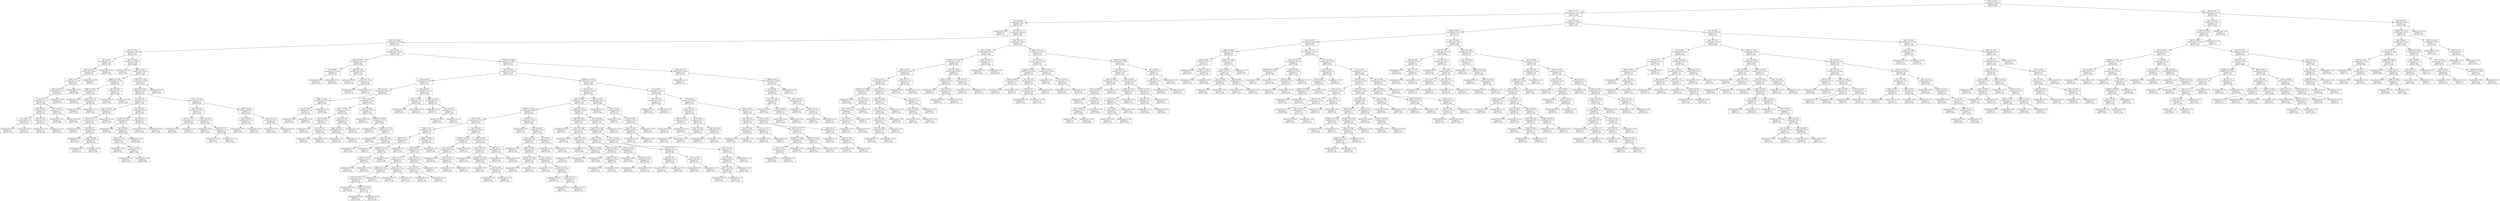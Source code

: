 digraph Tree {
node [shape=box, fontname="helvetica"] ;
edge [fontname="helvetica"] ;
0 [label="RM <= 0.653\nsquared_error = 0.042\nsamples = 404\nvalue = 0.392"] ;
1 [label="LSTAT <= 0.35\nsquared_error = 0.022\nsamples = 348\nvalue = 0.337"] ;
0 -> 1 [labeldistance=2.5, labelangle=45, headlabel="True"] ;
2 [label="DIS <= 0.028\nsquared_error = 0.015\nsamples = 209\nvalue = 0.415"] ;
1 -> 2 ;
3 [label="squared_error = 0.0\nsamples = 4\nvalue = 1.0"] ;
2 -> 3 ;
4 [label="RM <= 0.571\nsquared_error = 0.009\nsamples = 205\nvalue = 0.403"] ;
2 -> 4 ;
5 [label="LSTAT <= 0.168\nsquared_error = 0.004\nsamples = 157\nvalue = 0.371"] ;
4 -> 5 ;
6 [label="DIS <= 0.303\nsquared_error = 0.002\nsamples = 39\nvalue = 0.421"] ;
5 -> 6 ;
7 [label="ZN <= 0.34\nsquared_error = 0.001\nsamples = 10\nvalue = 0.456"] ;
6 -> 7 ;
8 [label="CRIM <= 0.051\nsquared_error = 0.001\nsamples = 9\nvalue = 0.447"] ;
7 -> 8 ;
9 [label="CHAS <= 0.5\nsquared_error = 0.001\nsamples = 8\nvalue = 0.44"] ;
8 -> 9 ;
10 [label="RM <= 0.554\nsquared_error = 0.0\nsamples = 7\nvalue = 0.433"] ;
9 -> 10 ;
11 [label="B <= 0.998\nsquared_error = 0.0\nsamples = 6\nvalue = 0.438"] ;
10 -> 11 ;
12 [label="RM <= 0.524\nsquared_error = 0.0\nsamples = 4\nvalue = 0.433"] ;
11 -> 12 ;
13 [label="B <= 0.943\nsquared_error = 0.0\nsamples = 2\nvalue = 0.427"] ;
12 -> 13 ;
14 [label="squared_error = 0.0\nsamples = 1\nvalue = 0.429"] ;
13 -> 14 ;
15 [label="squared_error = 0.0\nsamples = 1\nvalue = 0.424"] ;
13 -> 15 ;
16 [label="DIS <= 0.163\nsquared_error = 0.0\nsamples = 2\nvalue = 0.44"] ;
12 -> 16 ;
17 [label="squared_error = 0.0\nsamples = 1\nvalue = 0.444"] ;
16 -> 17 ;
18 [label="squared_error = 0.0\nsamples = 1\nvalue = 0.436"] ;
16 -> 18 ;
19 [label="AGE <= 0.203\nsquared_error = 0.0\nsamples = 2\nvalue = 0.447"] ;
11 -> 19 ;
20 [label="squared_error = 0.0\nsamples = 1\nvalue = 0.449"] ;
19 -> 20 ;
21 [label="squared_error = 0.0\nsamples = 1\nvalue = 0.444"] ;
19 -> 21 ;
22 [label="squared_error = 0.0\nsamples = 1\nvalue = 0.407"] ;
10 -> 22 ;
23 [label="squared_error = -0.0\nsamples = 1\nvalue = 0.489"] ;
9 -> 23 ;
24 [label="squared_error = 0.0\nsamples = 1\nvalue = 0.5"] ;
8 -> 24 ;
25 [label="squared_error = -0.0\nsamples = 1\nvalue = 0.536"] ;
7 -> 25 ;
26 [label="TAX <= 0.069\nsquared_error = 0.001\nsamples = 29\nvalue = 0.409"] ;
6 -> 26 ;
27 [label="squared_error = 0.0\nsamples = 1\nvalue = 0.527"] ;
26 -> 27 ;
28 [label="RM <= 0.492\nsquared_error = 0.001\nsamples = 28\nvalue = 0.405"] ;
26 -> 28 ;
29 [label="INDUS <= 0.268\nsquared_error = 0.001\nsamples = 5\nvalue = 0.372"] ;
28 -> 29 ;
30 [label="CRIM <= 0.001\nsquared_error = 0.0\nsamples = 3\nvalue = 0.355"] ;
29 -> 30 ;
31 [label="squared_error = 0.0\nsamples = 1\nvalue = 0.376"] ;
30 -> 31 ;
32 [label="LSTAT <= 0.135\nsquared_error = 0.0\nsamples = 2\nvalue = 0.344"] ;
30 -> 32 ;
33 [label="squared_error = 0.0\nsamples = 1\nvalue = 0.347"] ;
32 -> 33 ;
34 [label="squared_error = 0.0\nsamples = 1\nvalue = 0.342"] ;
32 -> 34 ;
35 [label="DIS <= 0.342\nsquared_error = 0.0\nsamples = 2\nvalue = 0.399"] ;
29 -> 35 ;
36 [label="squared_error = 0.0\nsamples = 1\nvalue = 0.402"] ;
35 -> 36 ;
37 [label="squared_error = 0.0\nsamples = 1\nvalue = 0.396"] ;
35 -> 37 ;
38 [label="PTRATIO <= 0.782\nsquared_error = 0.001\nsamples = 23\nvalue = 0.412"] ;
28 -> 38 ;
39 [label="INDUS <= 0.188\nsquared_error = 0.0\nsamples = 22\nvalue = 0.415"] ;
38 -> 39 ;
40 [label="DIS <= 0.546\nsquared_error = 0.0\nsamples = 13\nvalue = 0.405"] ;
39 -> 40 ;
41 [label="AGE <= 0.408\nsquared_error = 0.0\nsamples = 6\nvalue = 0.417"] ;
40 -> 41 ;
42 [label="ZN <= 0.275\nsquared_error = 0.0\nsamples = 5\nvalue = 0.421"] ;
41 -> 42 ;
43 [label="squared_error = 0.0\nsamples = 1\nvalue = 0.44"] ;
42 -> 43 ;
44 [label="RM <= 0.511\nsquared_error = 0.0\nsamples = 4\nvalue = 0.417"] ;
42 -> 44 ;
45 [label="squared_error = 0.0\nsamples = 1\nvalue = 0.424"] ;
44 -> 45 ;
46 [label="CRIM <= 0.001\nsquared_error = 0.0\nsamples = 3\nvalue = 0.414"] ;
44 -> 46 ;
47 [label="squared_error = 0.0\nsamples = 1\nvalue = 0.411"] ;
46 -> 47 ;
48 [label="squared_error = 0.0\nsamples = 2\nvalue = 0.416"] ;
46 -> 48 ;
49 [label="squared_error = -0.0\nsamples = 1\nvalue = 0.398"] ;
41 -> 49 ;
50 [label="AGE <= 0.434\nsquared_error = 0.0\nsamples = 7\nvalue = 0.395"] ;
40 -> 50 ;
51 [label="LSTAT <= 0.103\nsquared_error = 0.0\nsamples = 5\nvalue = 0.4"] ;
50 -> 51 ;
52 [label="squared_error = 0.0\nsamples = 1\nvalue = 0.389"] ;
51 -> 52 ;
53 [label="DIS <= 0.685\nsquared_error = 0.0\nsamples = 4\nvalue = 0.403"] ;
51 -> 53 ;
54 [label="AGE <= 0.263\nsquared_error = 0.0\nsamples = 3\nvalue = 0.404"] ;
53 -> 54 ;
55 [label="squared_error = 0.0\nsamples = 1\nvalue = 0.402"] ;
54 -> 55 ;
56 [label="LSTAT <= 0.145\nsquared_error = 0.0\nsamples = 2\nvalue = 0.406"] ;
54 -> 56 ;
57 [label="squared_error = 0.0\nsamples = 1\nvalue = 0.407"] ;
56 -> 57 ;
58 [label="squared_error = -0.0\nsamples = 1\nvalue = 0.404"] ;
56 -> 58 ;
59 [label="squared_error = -0.0\nsamples = 1\nvalue = 0.398"] ;
53 -> 59 ;
60 [label="ZN <= 0.387\nsquared_error = 0.0\nsamples = 2\nvalue = 0.383"] ;
50 -> 60 ;
61 [label="squared_error = 0.0\nsamples = 1\nvalue = 0.382"] ;
60 -> 61 ;
62 [label="squared_error = 0.0\nsamples = 1\nvalue = 0.384"] ;
60 -> 62 ;
63 [label="LSTAT <= 0.122\nsquared_error = 0.0\nsamples = 9\nvalue = 0.428"] ;
39 -> 63 ;
64 [label="RM <= 0.548\nsquared_error = 0.0\nsamples = 5\nvalue = 0.44"] ;
63 -> 64 ;
65 [label="DIS <= 0.372\nsquared_error = 0.0\nsamples = 2\nvalue = 0.448"] ;
64 -> 65 ;
66 [label="squared_error = 0.0\nsamples = 1\nvalue = 0.444"] ;
65 -> 66 ;
67 [label="squared_error = 0.0\nsamples = 1\nvalue = 0.451"] ;
65 -> 67 ;
68 [label="CRIM <= 0.002\nsquared_error = 0.0\nsamples = 3\nvalue = 0.436"] ;
64 -> 68 ;
69 [label="squared_error = 0.0\nsamples = 1\nvalue = 0.431"] ;
68 -> 69 ;
70 [label="NOX <= 0.158\nsquared_error = 0.0\nsamples = 2\nvalue = 0.438"] ;
68 -> 70 ;
71 [label="squared_error = 0.0\nsamples = 1\nvalue = 0.44"] ;
70 -> 71 ;
72 [label="squared_error = -0.0\nsamples = 1\nvalue = 0.436"] ;
70 -> 72 ;
73 [label="CRIM <= 0.002\nsquared_error = 0.0\nsamples = 4\nvalue = 0.413"] ;
63 -> 73 ;
74 [label="DIS <= 0.344\nsquared_error = 0.0\nsamples = 2\nvalue = 0.422"] ;
73 -> 74 ;
75 [label="squared_error = 0.0\nsamples = 1\nvalue = 0.418"] ;
74 -> 75 ;
76 [label="squared_error = 0.0\nsamples = 1\nvalue = 0.427"] ;
74 -> 76 ;
77 [label="RAD <= 0.152\nsquared_error = 0.0\nsamples = 2\nvalue = 0.404"] ;
73 -> 77 ;
78 [label="squared_error = 0.0\nsamples = 1\nvalue = 0.409"] ;
77 -> 78 ;
79 [label="squared_error = 0.0\nsamples = 1\nvalue = 0.4"] ;
77 -> 79 ;
80 [label="squared_error = 0.0\nsamples = 1\nvalue = 0.349"] ;
38 -> 80 ;
81 [label="TAX <= 0.04\nsquared_error = 0.004\nsamples = 118\nvalue = 0.354"] ;
5 -> 81 ;
82 [label="CRIM <= 0.001\nsquared_error = 0.016\nsamples = 5\nvalue = 0.487"] ;
81 -> 82 ;
83 [label="B <= 0.988\nsquared_error = 0.005\nsamples = 2\nvalue = 0.62"] ;
82 -> 83 ;
84 [label="squared_error = 0.0\nsamples = 1\nvalue = 0.547"] ;
83 -> 84 ;
85 [label="squared_error = 0.0\nsamples = 1\nvalue = 0.693"] ;
83 -> 85 ;
86 [label="NOX <= 0.308\nsquared_error = 0.003\nsamples = 3\nvalue = 0.398"] ;
82 -> 86 ;
87 [label="squared_error = 0.0\nsamples = 1\nvalue = 0.476"] ;
86 -> 87 ;
88 [label="AGE <= 0.762\nsquared_error = 0.0\nsamples = 2\nvalue = 0.359"] ;
86 -> 88 ;
89 [label="squared_error = 0.0\nsamples = 1\nvalue = 0.378"] ;
88 -> 89 ;
90 [label="squared_error = 0.0\nsamples = 1\nvalue = 0.34"] ;
88 -> 90 ;
91 [label="PTRATIO <= 0.888\nsquared_error = 0.003\nsamples = 113\nvalue = 0.348"] ;
81 -> 91 ;
92 [label="RM <= 0.438\nsquared_error = 0.002\nsamples = 103\nvalue = 0.354"] ;
91 -> 92 ;
93 [label="TAX <= 0.691\nsquared_error = 0.002\nsamples = 21\nvalue = 0.319"] ;
92 -> 93 ;
94 [label="TAX <= 0.18\nsquared_error = 0.002\nsamples = 15\nvalue = 0.301"] ;
93 -> 94 ;
95 [label="CRIM <= 0.005\nsquared_error = 0.001\nsamples = 4\nvalue = 0.345"] ;
94 -> 95 ;
96 [label="RM <= 0.416\nsquared_error = 0.0\nsamples = 3\nvalue = 0.328"] ;
95 -> 96 ;
97 [label="squared_error = 0.0\nsamples = 1\nvalue = 0.318"] ;
96 -> 97 ;
98 [label="squared_error = 0.0\nsamples = 2\nvalue = 0.333"] ;
96 -> 98 ;
99 [label="squared_error = 0.0\nsamples = 1\nvalue = 0.396"] ;
95 -> 99 ;
100 [label="RM <= 0.411\nsquared_error = 0.001\nsamples = 11\nvalue = 0.285"] ;
94 -> 100 ;
101 [label="NOX <= 0.218\nsquared_error = 0.0\nsamples = 6\nvalue = 0.258"] ;
100 -> 101 ;
102 [label="TAX <= 0.248\nsquared_error = 0.0\nsamples = 3\nvalue = 0.275"] ;
101 -> 102 ;
103 [label="squared_error = 0.0\nsamples = 1\nvalue = 0.269"] ;
102 -> 103 ;
104 [label="TAX <= 0.287\nsquared_error = 0.0\nsamples = 2\nvalue = 0.278"] ;
102 -> 104 ;
105 [label="squared_error = 0.0\nsamples = 1\nvalue = 0.28"] ;
104 -> 105 ;
106 [label="squared_error = 0.0\nsamples = 1\nvalue = 0.276"] ;
104 -> 106 ;
107 [label="RAD <= 0.152\nsquared_error = 0.0\nsamples = 3\nvalue = 0.241"] ;
101 -> 107 ;
108 [label="CRIM <= 0.016\nsquared_error = 0.0\nsamples = 2\nvalue = 0.248"] ;
107 -> 108 ;
109 [label="squared_error = 0.0\nsamples = 1\nvalue = 0.249"] ;
108 -> 109 ;
110 [label="squared_error = 0.0\nsamples = 1\nvalue = 0.247"] ;
108 -> 110 ;
111 [label="squared_error = 0.0\nsamples = 1\nvalue = 0.229"] ;
107 -> 111 ;
112 [label="AGE <= 0.584\nsquared_error = 0.001\nsamples = 5\nvalue = 0.318"] ;
100 -> 112 ;
113 [label="squared_error = 0.0\nsamples = 1\nvalue = 0.373"] ;
112 -> 113 ;
114 [label="PTRATIO <= 0.628\nsquared_error = 0.0\nsamples = 4\nvalue = 0.304"] ;
112 -> 114 ;
115 [label="squared_error = 0.0\nsamples = 1\nvalue = 0.318"] ;
114 -> 115 ;
116 [label="PTRATIO <= 0.723\nsquared_error = 0.0\nsamples = 3\nvalue = 0.3"] ;
114 -> 116 ;
117 [label="squared_error = 0.0\nsamples = 1\nvalue = 0.296"] ;
116 -> 117 ;
118 [label="NOX <= 0.181\nsquared_error = 0.0\nsamples = 2\nvalue = 0.302"] ;
116 -> 118 ;
119 [label="squared_error = 0.0\nsamples = 1\nvalue = 0.304"] ;
118 -> 119 ;
120 [label="squared_error = -0.0\nsamples = 1\nvalue = 0.3"] ;
118 -> 120 ;
121 [label="RM <= 0.307\nsquared_error = 0.001\nsamples = 6\nvalue = 0.364"] ;
93 -> 121 ;
122 [label="NOX <= 0.596\nsquared_error = 0.0\nsamples = 2\nvalue = 0.389"] ;
121 -> 122 ;
123 [label="squared_error = 0.0\nsamples = 1\nvalue = 0.402"] ;
122 -> 123 ;
124 [label="squared_error = -0.0\nsamples = 1\nvalue = 0.376"] ;
122 -> 124 ;
125 [label="CRIM <= 0.034\nsquared_error = 0.0\nsamples = 4\nvalue = 0.352"] ;
121 -> 125 ;
126 [label="squared_error = 0.0\nsamples = 1\nvalue = 0.373"] ;
125 -> 126 ;
127 [label="DIS <= 0.132\nsquared_error = 0.0\nsamples = 3\nvalue = 0.344"] ;
125 -> 127 ;
128 [label="squared_error = 0.0\nsamples = 2\nvalue = 0.351"] ;
127 -> 128 ;
129 [label="squared_error = -0.0\nsamples = 1\nvalue = 0.331"] ;
127 -> 129 ;
130 [label="PTRATIO <= 0.729\nsquared_error = 0.002\nsamples = 82\nvalue = 0.362"] ;
92 -> 130 ;
131 [label="TAX <= 0.43\nsquared_error = 0.002\nsamples = 61\nvalue = 0.372"] ;
130 -> 131 ;
132 [label="CRIM <= 0.001\nsquared_error = 0.002\nsamples = 56\nvalue = 0.378"] ;
131 -> 132 ;
133 [label="PTRATIO <= 0.633\nsquared_error = 0.001\nsamples = 35\nvalue = 0.365"] ;
132 -> 133 ;
134 [label="DIS <= 0.41\nsquared_error = 0.001\nsamples = 25\nvalue = 0.375"] ;
133 -> 134 ;
135 [label="CRIM <= 0.0\nsquared_error = 0.0\nsamples = 15\nvalue = 0.39"] ;
134 -> 135 ;
136 [label="CRIM <= 0.0\nsquared_error = 0.0\nsamples = 4\nvalue = 0.373"] ;
135 -> 136 ;
137 [label="PTRATIO <= 0.574\nsquared_error = 0.0\nsamples = 3\nvalue = 0.381"] ;
136 -> 137 ;
138 [label="NOX <= 0.193\nsquared_error = 0.0\nsamples = 2\nvalue = 0.373"] ;
137 -> 138 ;
139 [label="squared_error = 0.0\nsamples = 1\nvalue = 0.369"] ;
138 -> 139 ;
140 [label="squared_error = -0.0\nsamples = 1\nvalue = 0.378"] ;
138 -> 140 ;
141 [label="squared_error = -0.0\nsamples = 1\nvalue = 0.398"] ;
137 -> 141 ;
142 [label="squared_error = 0.0\nsamples = 1\nvalue = 0.347"] ;
136 -> 142 ;
143 [label="CRIM <= 0.001\nsquared_error = 0.0\nsamples = 11\nvalue = 0.396"] ;
135 -> 143 ;
144 [label="RM <= 0.491\nsquared_error = 0.0\nsamples = 10\nvalue = 0.399"] ;
143 -> 144 ;
145 [label="NOX <= 0.272\nsquared_error = 0.0\nsamples = 6\nvalue = 0.39"] ;
144 -> 145 ;
146 [label="INDUS <= 0.321\nsquared_error = 0.0\nsamples = 4\nvalue = 0.383"] ;
145 -> 146 ;
147 [label="LSTAT <= 0.202\nsquared_error = 0.0\nsamples = 3\nvalue = 0.387"] ;
146 -> 147 ;
148 [label="squared_error = 0.0\nsamples = 1\nvalue = 0.382"] ;
147 -> 148 ;
149 [label="PTRATIO <= 0.527\nsquared_error = 0.0\nsamples = 2\nvalue = 0.39"] ;
147 -> 149 ;
150 [label="squared_error = 0.0\nsamples = 1\nvalue = 0.391"] ;
149 -> 150 ;
151 [label="squared_error = 0.0\nsamples = 1\nvalue = 0.389"] ;
149 -> 151 ;
152 [label="squared_error = -0.0\nsamples = 1\nvalue = 0.371"] ;
146 -> 152 ;
153 [label="NOX <= 0.313\nsquared_error = 0.0\nsamples = 2\nvalue = 0.402"] ;
145 -> 153 ;
154 [label="squared_error = 0.0\nsamples = 1\nvalue = 0.398"] ;
153 -> 154 ;
155 [label="squared_error = 0.0\nsamples = 1\nvalue = 0.407"] ;
153 -> 155 ;
156 [label="AGE <= 0.879\nsquared_error = 0.0\nsamples = 4\nvalue = 0.413"] ;
144 -> 156 ;
157 [label="DIS <= 0.235\nsquared_error = 0.0\nsamples = 3\nvalue = 0.418"] ;
156 -> 157 ;
158 [label="squared_error = 0.0\nsamples = 1\nvalue = 0.413"] ;
157 -> 158 ;
159 [label="squared_error = -0.0\nsamples = 2\nvalue = 0.42"] ;
157 -> 159 ;
160 [label="squared_error = -0.0\nsamples = 1\nvalue = 0.4"] ;
156 -> 160 ;
161 [label="squared_error = 0.0\nsamples = 1\nvalue = 0.364"] ;
143 -> 161 ;
162 [label="DIS <= 0.509\nsquared_error = 0.001\nsamples = 10\nvalue = 0.353"] ;
134 -> 162 ;
163 [label="PTRATIO <= 0.511\nsquared_error = 0.0\nsamples = 4\nvalue = 0.331"] ;
162 -> 163 ;
164 [label="TAX <= 0.219\nsquared_error = 0.0\nsamples = 3\nvalue = 0.321"] ;
163 -> 164 ;
165 [label="squared_error = 0.0\nsamples = 1\nvalue = 0.336"] ;
164 -> 165 ;
166 [label="ZN <= 0.237\nsquared_error = 0.0\nsamples = 2\nvalue = 0.314"] ;
164 -> 166 ;
167 [label="squared_error = 0.0\nsamples = 1\nvalue = 0.309"] ;
166 -> 167 ;
168 [label="squared_error = 0.0\nsamples = 1\nvalue = 0.32"] ;
166 -> 168 ;
169 [label="squared_error = 0.0\nsamples = 1\nvalue = 0.36"] ;
163 -> 169 ;
170 [label="CRIM <= 0.0\nsquared_error = 0.001\nsamples = 6\nvalue = 0.367"] ;
162 -> 170 ;
171 [label="LSTAT <= 0.193\nsquared_error = 0.0\nsamples = 4\nvalue = 0.353"] ;
170 -> 171 ;
172 [label="squared_error = 0.0\nsamples = 1\nvalue = 0.378"] ;
171 -> 172 ;
173 [label="PTRATIO <= 0.426\nsquared_error = 0.0\nsamples = 3\nvalue = 0.344"] ;
171 -> 173 ;
174 [label="squared_error = 0.0\nsamples = 1\nvalue = 0.353"] ;
173 -> 174 ;
175 [label="ZN <= 0.505\nsquared_error = 0.0\nsamples = 2\nvalue = 0.34"] ;
173 -> 175 ;
176 [label="squared_error = 0.0\nsamples = 1\nvalue = 0.344"] ;
175 -> 176 ;
177 [label="squared_error = 0.0\nsamples = 1\nvalue = 0.336"] ;
175 -> 177 ;
178 [label="NOX <= 0.1\nsquared_error = 0.0\nsamples = 2\nvalue = 0.396"] ;
170 -> 178 ;
179 [label="squared_error = 0.0\nsamples = 1\nvalue = 0.382"] ;
178 -> 179 ;
180 [label="squared_error = 0.0\nsamples = 1\nvalue = 0.409"] ;
178 -> 180 ;
181 [label="CRIM <= 0.0\nsquared_error = 0.001\nsamples = 10\nvalue = 0.341"] ;
133 -> 181 ;
182 [label="squared_error = 0.0\nsamples = 1\nvalue = 0.278"] ;
181 -> 182 ;
183 [label="AGE <= 0.638\nsquared_error = 0.0\nsamples = 9\nvalue = 0.348"] ;
181 -> 183 ;
184 [label="LSTAT <= 0.185\nsquared_error = 0.0\nsamples = 7\nvalue = 0.355"] ;
183 -> 184 ;
185 [label="squared_error = 0.0\nsamples = 1\nvalue = 0.378"] ;
184 -> 185 ;
186 [label="CRIM <= 0.001\nsquared_error = 0.0\nsamples = 6\nvalue = 0.351"] ;
184 -> 186 ;
187 [label="PTRATIO <= 0.676\nsquared_error = 0.0\nsamples = 2\nvalue = 0.358"] ;
186 -> 187 ;
188 [label="squared_error = 0.0\nsamples = 1\nvalue = 0.36"] ;
187 -> 188 ;
189 [label="squared_error = 0.0\nsamples = 1\nvalue = 0.356"] ;
187 -> 189 ;
190 [label="CRIM <= 0.001\nsquared_error = 0.0\nsamples = 4\nvalue = 0.348"] ;
186 -> 190 ;
191 [label="squared_error = 0.0\nsamples = 1\nvalue = 0.34"] ;
190 -> 191 ;
192 [label="LSTAT <= 0.215\nsquared_error = 0.0\nsamples = 3\nvalue = 0.351"] ;
190 -> 192 ;
193 [label="squared_error = 0.0\nsamples = 1\nvalue = 0.353"] ;
192 -> 193 ;
194 [label="NOX <= 0.135\nsquared_error = 0.0\nsamples = 2\nvalue = 0.35"] ;
192 -> 194 ;
195 [label="squared_error = 0.0\nsamples = 1\nvalue = 0.351"] ;
194 -> 195 ;
196 [label="squared_error = 0.0\nsamples = 1\nvalue = 0.349"] ;
194 -> 196 ;
197 [label="B <= 0.971\nsquared_error = 0.0\nsamples = 2\nvalue = 0.321"] ;
183 -> 197 ;
198 [label="squared_error = 0.0\nsamples = 1\nvalue = 0.333"] ;
197 -> 198 ;
199 [label="squared_error = -0.0\nsamples = 1\nvalue = 0.309"] ;
197 -> 199 ;
200 [label="LSTAT <= 0.232\nsquared_error = 0.002\nsamples = 21\nvalue = 0.4"] ;
132 -> 200 ;
201 [label="CRIM <= 0.002\nsquared_error = 0.002\nsamples = 6\nvalue = 0.44"] ;
200 -> 201 ;
202 [label="squared_error = 0.0\nsamples = 1\nvalue = 0.513"] ;
201 -> 202 ;
203 [label="LSTAT <= 0.188\nsquared_error = 0.001\nsamples = 5\nvalue = 0.425"] ;
201 -> 203 ;
204 [label="squared_error = 0.0\nsamples = 1\nvalue = 0.369"] ;
203 -> 204 ;
205 [label="NOX <= 0.154\nsquared_error = 0.0\nsamples = 4\nvalue = 0.439"] ;
203 -> 205 ;
206 [label="squared_error = 0.0\nsamples = 1\nvalue = 0.429"] ;
205 -> 206 ;
207 [label="INDUS <= 0.286\nsquared_error = 0.0\nsamples = 3\nvalue = 0.442"] ;
205 -> 207 ;
208 [label="squared_error = 0.0\nsamples = 1\nvalue = 0.438"] ;
207 -> 208 ;
209 [label="squared_error = 0.0\nsamples = 2\nvalue = 0.444"] ;
207 -> 209 ;
210 [label="AGE <= 0.966\nsquared_error = 0.002\nsamples = 15\nvalue = 0.385"] ;
200 -> 210 ;
211 [label="PTRATIO <= 0.564\nsquared_error = 0.001\nsamples = 14\nvalue = 0.39"] ;
210 -> 211 ;
212 [label="AGE <= 0.851\nsquared_error = 0.0\nsamples = 6\nvalue = 0.411"] ;
211 -> 212 ;
213 [label="NOX <= 0.248\nsquared_error = 0.0\nsamples = 3\nvalue = 0.423"] ;
212 -> 213 ;
214 [label="squared_error = 0.0\nsamples = 1\nvalue = 0.429"] ;
213 -> 214 ;
215 [label="CRIM <= 0.012\nsquared_error = 0.0\nsamples = 2\nvalue = 0.42"] ;
213 -> 215 ;
216 [label="squared_error = 0.0\nsamples = 1\nvalue = 0.422"] ;
215 -> 216 ;
217 [label="squared_error = 0.0\nsamples = 1\nvalue = 0.418"] ;
215 -> 217 ;
218 [label="LSTAT <= 0.262\nsquared_error = 0.0\nsamples = 3\nvalue = 0.399"] ;
212 -> 218 ;
219 [label="squared_error = 0.0\nsamples = 1\nvalue = 0.418"] ;
218 -> 219 ;
220 [label="LSTAT <= 0.269\nsquared_error = 0.0\nsamples = 2\nvalue = 0.389"] ;
218 -> 220 ;
221 [label="squared_error = 0.0\nsamples = 1\nvalue = 0.384"] ;
220 -> 221 ;
222 [label="squared_error = -0.0\nsamples = 1\nvalue = 0.393"] ;
220 -> 222 ;
223 [label="AGE <= 0.543\nsquared_error = 0.001\nsamples = 8\nvalue = 0.374"] ;
211 -> 223 ;
224 [label="RM <= 0.45\nsquared_error = 0.001\nsamples = 4\nvalue = 0.403"] ;
223 -> 224 ;
225 [label="RM <= 0.443\nsquared_error = 0.0\nsamples = 2\nvalue = 0.374"] ;
224 -> 225 ;
226 [label="squared_error = 0.0\nsamples = 1\nvalue = 0.358"] ;
225 -> 226 ;
227 [label="squared_error = 0.0\nsamples = 1\nvalue = 0.391"] ;
225 -> 227 ;
228 [label="TAX <= 0.281\nsquared_error = 0.0\nsamples = 2\nvalue = 0.432"] ;
224 -> 228 ;
229 [label="squared_error = 0.0\nsamples = 1\nvalue = 0.431"] ;
228 -> 229 ;
230 [label="squared_error = 0.0\nsamples = 1\nvalue = 0.433"] ;
228 -> 230 ;
231 [label="AGE <= 0.843\nsquared_error = 0.0\nsamples = 4\nvalue = 0.345"] ;
223 -> 231 ;
232 [label="DIS <= 0.445\nsquared_error = 0.0\nsamples = 3\nvalue = 0.353"] ;
231 -> 232 ;
233 [label="CRIM <= 0.004\nsquared_error = 0.0\nsamples = 2\nvalue = 0.358"] ;
232 -> 233 ;
234 [label="squared_error = 0.0\nsamples = 1\nvalue = 0.36"] ;
233 -> 234 ;
235 [label="squared_error = 0.0\nsamples = 1\nvalue = 0.356"] ;
233 -> 235 ;
236 [label="squared_error = -0.0\nsamples = 1\nvalue = 0.344"] ;
232 -> 236 ;
237 [label="squared_error = -0.0\nsamples = 1\nvalue = 0.32"] ;
231 -> 237 ;
238 [label="squared_error = -0.0\nsamples = 1\nvalue = 0.313"] ;
210 -> 238 ;
239 [label="RAD <= 0.065\nsquared_error = 0.001\nsamples = 5\nvalue = 0.304"] ;
131 -> 239 ;
240 [label="squared_error = 0.0\nsamples = 1\nvalue = 0.256"] ;
239 -> 240 ;
241 [label="DIS <= 0.125\nsquared_error = 0.0\nsamples = 4\nvalue = 0.316"] ;
239 -> 241 ;
242 [label="squared_error = 0.0\nsamples = 1\nvalue = 0.3"] ;
241 -> 242 ;
243 [label="RM <= 0.483\nsquared_error = 0.0\nsamples = 3\nvalue = 0.321"] ;
241 -> 243 ;
244 [label="AGE <= 0.528\nsquared_error = 0.0\nsamples = 2\nvalue = 0.317"] ;
243 -> 244 ;
245 [label="squared_error = 0.0\nsamples = 1\nvalue = 0.318"] ;
244 -> 245 ;
246 [label="squared_error = 0.0\nsamples = 1\nvalue = 0.316"] ;
244 -> 246 ;
247 [label="squared_error = -0.0\nsamples = 1\nvalue = 0.329"] ;
243 -> 247 ;
248 [label="B <= 0.565\nsquared_error = 0.001\nsamples = 21\nvalue = 0.334"] ;
130 -> 248 ;
249 [label="TAX <= 0.645\nsquared_error = 0.001\nsamples = 2\nvalue = 0.274"] ;
248 -> 249 ;
250 [label="squared_error = 0.0\nsamples = 1\nvalue = 0.302"] ;
249 -> 250 ;
251 [label="squared_error = 0.0\nsamples = 1\nvalue = 0.247"] ;
249 -> 251 ;
252 [label="B <= 0.992\nsquared_error = 0.001\nsamples = 19\nvalue = 0.34"] ;
248 -> 252 ;
253 [label="DIS <= 0.121\nsquared_error = 0.0\nsamples = 7\nvalue = 0.358"] ;
252 -> 253 ;
254 [label="CRIM <= 0.022\nsquared_error = 0.0\nsamples = 2\nvalue = 0.333"] ;
253 -> 254 ;
255 [label="squared_error = 0.0\nsamples = 1\nvalue = 0.336"] ;
254 -> 255 ;
256 [label="squared_error = -0.0\nsamples = 1\nvalue = 0.331"] ;
254 -> 256 ;
257 [label="B <= 0.982\nsquared_error = 0.0\nsamples = 5\nvalue = 0.368"] ;
253 -> 257 ;
258 [label="LSTAT <= 0.282\nsquared_error = 0.0\nsamples = 2\nvalue = 0.353"] ;
257 -> 258 ;
259 [label="squared_error = 0.0\nsamples = 1\nvalue = 0.36"] ;
258 -> 259 ;
260 [label="squared_error = -0.0\nsamples = 1\nvalue = 0.347"] ;
258 -> 260 ;
261 [label="CRIM <= 0.046\nsquared_error = 0.0\nsamples = 3\nvalue = 0.378"] ;
257 -> 261 ;
262 [label="squared_error = 0.0\nsamples = 2\nvalue = 0.371"] ;
261 -> 262 ;
263 [label="squared_error = -0.0\nsamples = 1\nvalue = 0.391"] ;
261 -> 263 ;
264 [label="RM <= 0.463\nsquared_error = 0.0\nsamples = 12\nvalue = 0.33"] ;
252 -> 264 ;
265 [label="AGE <= 0.514\nsquared_error = 0.0\nsamples = 4\nvalue = 0.313"] ;
264 -> 265 ;
266 [label="RM <= 0.448\nsquared_error = 0.0\nsamples = 2\nvalue = 0.323"] ;
265 -> 266 ;
267 [label="squared_error = 0.0\nsamples = 1\nvalue = 0.322"] ;
266 -> 267 ;
268 [label="squared_error = 0.0\nsamples = 1\nvalue = 0.324"] ;
266 -> 268 ;
269 [label="DIS <= 0.371\nsquared_error = 0.0\nsamples = 2\nvalue = 0.302"] ;
265 -> 269 ;
270 [label="squared_error = 0.0\nsamples = 1\nvalue = 0.304"] ;
269 -> 270 ;
271 [label="squared_error = -0.0\nsamples = 1\nvalue = 0.3"] ;
269 -> 271 ;
272 [label="DIS <= 0.159\nsquared_error = 0.0\nsamples = 8\nvalue = 0.339"] ;
264 -> 272 ;
273 [label="LSTAT <= 0.322\nsquared_error = 0.0\nsamples = 5\nvalue = 0.328"] ;
272 -> 273 ;
274 [label="PTRATIO <= 0.846\nsquared_error = 0.0\nsamples = 3\nvalue = 0.334"] ;
273 -> 274 ;
275 [label="TAX <= 0.957\nsquared_error = 0.0\nsamples = 2\nvalue = 0.337"] ;
274 -> 275 ;
276 [label="squared_error = 0.0\nsamples = 1\nvalue = 0.338"] ;
275 -> 276 ;
277 [label="squared_error = 0.0\nsamples = 1\nvalue = 0.336"] ;
275 -> 277 ;
278 [label="squared_error = -0.0\nsamples = 1\nvalue = 0.329"] ;
274 -> 278 ;
279 [label="INDUS <= 0.472\nsquared_error = 0.0\nsamples = 2\nvalue = 0.32"] ;
273 -> 279 ;
280 [label="squared_error = 0.0\nsamples = 1\nvalue = 0.318"] ;
279 -> 280 ;
281 [label="squared_error = -0.0\nsamples = 1\nvalue = 0.322"] ;
279 -> 281 ;
282 [label="CRIM <= 0.0\nsquared_error = 0.0\nsamples = 3\nvalue = 0.356"] ;
272 -> 282 ;
283 [label="squared_error = 0.0\nsamples = 1\nvalue = 0.347"] ;
282 -> 283 ;
284 [label="AGE <= 0.485\nsquared_error = 0.0\nsamples = 2\nvalue = 0.361"] ;
282 -> 284 ;
285 [label="squared_error = 0.0\nsamples = 1\nvalue = 0.358"] ;
284 -> 285 ;
286 [label="squared_error = 0.0\nsamples = 1\nvalue = 0.364"] ;
284 -> 286 ;
287 [label="LSTAT <= 0.172\nsquared_error = 0.004\nsamples = 10\nvalue = 0.292"] ;
91 -> 287 ;
288 [label="squared_error = 0.0\nsamples = 1\nvalue = 0.153"] ;
287 -> 288 ;
289 [label="CRIM <= 0.012\nsquared_error = 0.002\nsamples = 9\nvalue = 0.307"] ;
287 -> 289 ;
290 [label="B <= 0.996\nsquared_error = 0.0\nsamples = 8\nvalue = 0.319"] ;
289 -> 290 ;
291 [label="LSTAT <= 0.269\nsquared_error = 0.0\nsamples = 5\nvalue = 0.307"] ;
290 -> 291 ;
292 [label="squared_error = 0.0\nsamples = 3\nvalue = 0.293"] ;
291 -> 292 ;
293 [label="AGE <= 0.668\nsquared_error = 0.0\nsamples = 2\nvalue = 0.327"] ;
291 -> 293 ;
294 [label="squared_error = 0.0\nsamples = 1\nvalue = 0.338"] ;
293 -> 294 ;
295 [label="squared_error = 0.0\nsamples = 1\nvalue = 0.316"] ;
293 -> 295 ;
296 [label="RM <= 0.447\nsquared_error = 0.0\nsamples = 3\nvalue = 0.34"] ;
290 -> 296 ;
297 [label="squared_error = 0.0\nsamples = 1\nvalue = 0.331"] ;
296 -> 297 ;
298 [label="NOX <= 0.351\nsquared_error = 0.0\nsamples = 2\nvalue = 0.344"] ;
296 -> 298 ;
299 [label="squared_error = 0.0\nsamples = 1\nvalue = 0.342"] ;
298 -> 299 ;
300 [label="squared_error = 0.0\nsamples = 1\nvalue = 0.347"] ;
298 -> 300 ;
301 [label="squared_error = -0.0\nsamples = 1\nvalue = 0.211"] ;
289 -> 301 ;
302 [label="LSTAT <= 0.113\nsquared_error = 0.007\nsamples = 48\nvalue = 0.51"] ;
4 -> 302 ;
303 [label="NOX <= 0.286\nsquared_error = 0.005\nsamples = 22\nvalue = 0.568"] ;
302 -> 303 ;
304 [label="PTRATIO <= 0.559\nsquared_error = 0.003\nsamples = 20\nvalue = 0.584"] ;
303 -> 304 ;
305 [label="RM <= 0.642\nsquared_error = 0.002\nsamples = 15\nvalue = 0.603"] ;
304 -> 305 ;
306 [label="TAX <= 0.13\nsquared_error = 0.001\nsamples = 13\nvalue = 0.589"] ;
305 -> 306 ;
307 [label="PTRATIO <= 0.388\nsquared_error = 0.001\nsamples = 5\nvalue = 0.623"] ;
306 -> 307 ;
308 [label="squared_error = 0.0\nsamples = 1\nvalue = 0.669"] ;
307 -> 308 ;
309 [label="DIS <= 0.312\nsquared_error = 0.0\nsamples = 4\nvalue = 0.611"] ;
307 -> 309 ;
310 [label="DIS <= 0.277\nsquared_error = 0.0\nsamples = 3\nvalue = 0.607"] ;
309 -> 310 ;
311 [label="TAX <= 0.07\nsquared_error = 0.0\nsamples = 2\nvalue = 0.61"] ;
310 -> 311 ;
312 [label="squared_error = 0.0\nsamples = 1\nvalue = 0.611"] ;
311 -> 312 ;
313 [label="squared_error = 0.0\nsamples = 1\nvalue = 0.609"] ;
311 -> 313 ;
314 [label="squared_error = -0.0\nsamples = 1\nvalue = 0.6"] ;
310 -> 314 ;
315 [label="squared_error = 0.0\nsamples = 1\nvalue = 0.624"] ;
309 -> 315 ;
316 [label="RM <= 0.615\nsquared_error = 0.0\nsamples = 8\nvalue = 0.567"] ;
306 -> 316 ;
317 [label="CRIM <= 0.003\nsquared_error = 0.0\nsamples = 5\nvalue = 0.557"] ;
316 -> 317 ;
318 [label="DIS <= 0.475\nsquared_error = 0.0\nsamples = 4\nvalue = 0.549"] ;
317 -> 318 ;
319 [label="TAX <= 0.305\nsquared_error = 0.0\nsamples = 3\nvalue = 0.543"] ;
318 -> 319 ;
320 [label="LSTAT <= 0.086\nsquared_error = 0.0\nsamples = 2\nvalue = 0.539"] ;
319 -> 320 ;
321 [label="squared_error = 0.0\nsamples = 1\nvalue = 0.536"] ;
320 -> 321 ;
322 [label="squared_error = -0.0\nsamples = 1\nvalue = 0.542"] ;
320 -> 322 ;
323 [label="squared_error = 0.0\nsamples = 1\nvalue = 0.551"] ;
319 -> 323 ;
324 [label="squared_error = -0.0\nsamples = 1\nvalue = 0.567"] ;
318 -> 324 ;
325 [label="squared_error = -0.0\nsamples = 1\nvalue = 0.589"] ;
317 -> 325 ;
326 [label="DIS <= 0.57\nsquared_error = 0.0\nsamples = 3\nvalue = 0.584"] ;
316 -> 326 ;
327 [label="TAX <= 0.249\nsquared_error = 0.0\nsamples = 2\nvalue = 0.581"] ;
326 -> 327 ;
328 [label="squared_error = 0.0\nsamples = 1\nvalue = 0.58"] ;
327 -> 328 ;
329 [label="squared_error = -0.0\nsamples = 1\nvalue = 0.582"] ;
327 -> 329 ;
330 [label="squared_error = 0.0\nsamples = 1\nvalue = 0.591"] ;
326 -> 330 ;
331 [label="NOX <= 0.113\nsquared_error = 0.0\nsamples = 2\nvalue = 0.693"] ;
305 -> 331 ;
332 [label="squared_error = 0.0\nsamples = 1\nvalue = 0.711"] ;
331 -> 332 ;
333 [label="squared_error = -0.0\nsamples = 1\nvalue = 0.676"] ;
331 -> 333 ;
334 [label="LSTAT <= 0.079\nsquared_error = 0.001\nsamples = 5\nvalue = 0.527"] ;
304 -> 334 ;
335 [label="RAD <= 0.109\nsquared_error = 0.0\nsamples = 3\nvalue = 0.547"] ;
334 -> 335 ;
336 [label="squared_error = 0.0\nsamples = 1\nvalue = 0.573"] ;
335 -> 336 ;
337 [label="DIS <= 0.535\nsquared_error = 0.0\nsamples = 2\nvalue = 0.534"] ;
335 -> 337 ;
338 [label="squared_error = 0.0\nsamples = 1\nvalue = 0.522"] ;
337 -> 338 ;
339 [label="squared_error = -0.0\nsamples = 1\nvalue = 0.547"] ;
337 -> 339 ;
340 [label="TAX <= 0.134\nsquared_error = 0.0\nsamples = 2\nvalue = 0.496"] ;
334 -> 340 ;
341 [label="squared_error = 0.0\nsamples = 1\nvalue = 0.48"] ;
340 -> 341 ;
342 [label="squared_error = 0.0\nsamples = 1\nvalue = 0.511"] ;
340 -> 342 ;
343 [label="NOX <= 0.321\nsquared_error = 0.0\nsamples = 2\nvalue = 0.409"] ;
303 -> 343 ;
344 [label="squared_error = 0.0\nsamples = 1\nvalue = 0.422"] ;
343 -> 344 ;
345 [label="squared_error = -0.0\nsamples = 1\nvalue = 0.396"] ;
343 -> 345 ;
346 [label="INDUS <= 0.155\nsquared_error = 0.004\nsamples = 26\nvalue = 0.461"] ;
302 -> 346 ;
347 [label="DIS <= 0.271\nsquared_error = 0.003\nsamples = 9\nvalue = 0.511"] ;
346 -> 347 ;
348 [label="INDUS <= 0.099\nsquared_error = 0.001\nsamples = 6\nvalue = 0.544"] ;
347 -> 348 ;
349 [label="CRIM <= 0.001\nsquared_error = 0.0\nsamples = 3\nvalue = 0.519"] ;
348 -> 349 ;
350 [label="squared_error = 0.0\nsamples = 1\nvalue = 0.516"] ;
349 -> 350 ;
351 [label="squared_error = -0.0\nsamples = 2\nvalue = 0.52"] ;
349 -> 351 ;
352 [label="TAX <= 0.305\nsquared_error = 0.0\nsamples = 3\nvalue = 0.57"] ;
348 -> 352 ;
353 [label="RM <= 0.63\nsquared_error = 0.0\nsamples = 2\nvalue = 0.556"] ;
352 -> 353 ;
354 [label="squared_error = 0.0\nsamples = 1\nvalue = 0.558"] ;
353 -> 354 ;
355 [label="squared_error = -0.0\nsamples = 1\nvalue = 0.553"] ;
353 -> 355 ;
356 [label="squared_error = -0.0\nsamples = 1\nvalue = 0.6"] ;
352 -> 356 ;
357 [label="RAD <= 0.109\nsquared_error = 0.001\nsamples = 3\nvalue = 0.444"] ;
347 -> 357 ;
358 [label="squared_error = 0.0\nsamples = 1\nvalue = 0.48"] ;
357 -> 358 ;
359 [label="AGE <= 0.413\nsquared_error = 0.0\nsamples = 2\nvalue = 0.427"] ;
357 -> 359 ;
360 [label="squared_error = 0.0\nsamples = 1\nvalue = 0.433"] ;
359 -> 360 ;
361 [label="squared_error = 0.0\nsamples = 1\nvalue = 0.42"] ;
359 -> 361 ;
362 [label="PTRATIO <= 0.888\nsquared_error = 0.002\nsamples = 17\nvalue = 0.434"] ;
346 -> 362 ;
363 [label="DIS <= 0.217\nsquared_error = 0.002\nsamples = 14\nvalue = 0.447"] ;
362 -> 363 ;
364 [label="CRIM <= 0.036\nsquared_error = 0.001\nsamples = 6\nvalue = 0.484"] ;
363 -> 364 ;
365 [label="TAX <= 0.199\nsquared_error = 0.0\nsamples = 5\nvalue = 0.497"] ;
364 -> 365 ;
366 [label="squared_error = 0.0\nsamples = 1\nvalue = 0.527"] ;
365 -> 366 ;
367 [label="B <= 0.996\nsquared_error = 0.0\nsamples = 4\nvalue = 0.49"] ;
365 -> 367 ;
368 [label="RM <= 0.643\nsquared_error = 0.0\nsamples = 3\nvalue = 0.494"] ;
367 -> 368 ;
369 [label="squared_error = 0.0\nsamples = 2\nvalue = 0.5"] ;
368 -> 369 ;
370 [label="squared_error = -0.0\nsamples = 1\nvalue = 0.482"] ;
368 -> 370 ;
371 [label="squared_error = -0.0\nsamples = 1\nvalue = 0.478"] ;
367 -> 371 ;
372 [label="squared_error = -0.0\nsamples = 1\nvalue = 0.416"] ;
364 -> 372 ;
373 [label="DIS <= 0.518\nsquared_error = 0.001\nsamples = 8\nvalue = 0.419"] ;
363 -> 373 ;
374 [label="LSTAT <= 0.211\nsquared_error = 0.0\nsamples = 5\nvalue = 0.4"] ;
373 -> 374 ;
375 [label="ZN <= 0.275\nsquared_error = 0.0\nsamples = 3\nvalue = 0.415"] ;
374 -> 375 ;
376 [label="B <= 0.997\nsquared_error = 0.0\nsamples = 2\nvalue = 0.419"] ;
375 -> 376 ;
377 [label="squared_error = 0.0\nsamples = 1\nvalue = 0.42"] ;
376 -> 377 ;
378 [label="squared_error = -0.0\nsamples = 1\nvalue = 0.418"] ;
376 -> 378 ;
379 [label="squared_error = 0.0\nsamples = 1\nvalue = 0.407"] ;
375 -> 379 ;
380 [label="squared_error = 0.0\nsamples = 2\nvalue = 0.378"] ;
374 -> 380 ;
381 [label="TAX <= 0.238\nsquared_error = 0.0\nsamples = 3\nvalue = 0.452"] ;
373 -> 381 ;
382 [label="ZN <= 0.387\nsquared_error = 0.0\nsamples = 2\nvalue = 0.442"] ;
381 -> 382 ;
383 [label="squared_error = 0.0\nsamples = 1\nvalue = 0.444"] ;
382 -> 383 ;
384 [label="squared_error = -0.0\nsamples = 1\nvalue = 0.44"] ;
382 -> 384 ;
385 [label="squared_error = 0.0\nsamples = 1\nvalue = 0.471"] ;
381 -> 385 ;
386 [label="DIS <= 0.203\nsquared_error = 0.0\nsamples = 3\nvalue = 0.373"] ;
362 -> 386 ;
387 [label="RM <= 0.6\nsquared_error = 0.0\nsamples = 2\nvalue = 0.382"] ;
386 -> 387 ;
388 [label="squared_error = 0.0\nsamples = 1\nvalue = 0.387"] ;
387 -> 388 ;
389 [label="squared_error = 0.0\nsamples = 1\nvalue = 0.378"] ;
387 -> 389 ;
390 [label="squared_error = -0.0\nsamples = 1\nvalue = 0.356"] ;
386 -> 390 ;
391 [label="CRIM <= 0.079\nsquared_error = 0.009\nsamples = 139\nvalue = 0.22"] ;
1 -> 391 ;
392 [label="CRIM <= 0.007\nsquared_error = 0.005\nsamples = 78\nvalue = 0.275"] ;
391 -> 392 ;
393 [label="DIS <= 0.077\nsquared_error = 0.004\nsamples = 40\nvalue = 0.311"] ;
392 -> 393 ;
394 [label="CRIM <= 0.003\nsquared_error = 0.001\nsamples = 8\nvalue = 0.245"] ;
393 -> 394 ;
395 [label="RM <= 0.401\nsquared_error = 0.0\nsamples = 3\nvalue = 0.201"] ;
394 -> 395 ;
396 [label="squared_error = 0.0\nsamples = 1\nvalue = 0.227"] ;
395 -> 396 ;
397 [label="CRIM <= 0.002\nsquared_error = 0.0\nsamples = 2\nvalue = 0.188"] ;
395 -> 397 ;
398 [label="squared_error = 0.0\nsamples = 1\nvalue = 0.191"] ;
397 -> 398 ;
399 [label="squared_error = 0.0\nsamples = 1\nvalue = 0.184"] ;
397 -> 399 ;
400 [label="INDUS <= 0.854\nsquared_error = 0.0\nsamples = 5\nvalue = 0.271"] ;
394 -> 400 ;
401 [label="DIS <= 0.064\nsquared_error = 0.0\nsamples = 4\nvalue = 0.279"] ;
400 -> 401 ;
402 [label="DIS <= 0.056\nsquared_error = 0.0\nsamples = 2\nvalue = 0.287"] ;
401 -> 402 ;
403 [label="squared_error = 0.0\nsamples = 1\nvalue = 0.284"] ;
402 -> 403 ;
404 [label="squared_error = -0.0\nsamples = 1\nvalue = 0.289"] ;
402 -> 404 ;
405 [label="RM <= 0.505\nsquared_error = 0.0\nsamples = 2\nvalue = 0.272"] ;
401 -> 405 ;
406 [label="squared_error = 0.0\nsamples = 1\nvalue = 0.276"] ;
405 -> 406 ;
407 [label="squared_error = 0.0\nsamples = 1\nvalue = 0.269"] ;
405 -> 407 ;
408 [label="squared_error = -0.0\nsamples = 1\nvalue = 0.238"] ;
400 -> 408 ;
409 [label="NOX <= 0.177\nsquared_error = 0.004\nsamples = 32\nvalue = 0.328"] ;
393 -> 409 ;
410 [label="AGE <= 0.772\nsquared_error = 0.001\nsamples = 5\nvalue = 0.264"] ;
409 -> 410 ;
411 [label="PTRATIO <= 0.798\nsquared_error = 0.0\nsamples = 2\nvalue = 0.304"] ;
410 -> 411 ;
412 [label="squared_error = 0.0\nsamples = 1\nvalue = 0.3"] ;
411 -> 412 ;
413 [label="squared_error = 0.0\nsamples = 1\nvalue = 0.309"] ;
411 -> 413 ;
414 [label="CRIM <= 0.003\nsquared_error = 0.0\nsamples = 3\nvalue = 0.237"] ;
410 -> 414 ;
415 [label="CRIM <= 0.002\nsquared_error = 0.0\nsamples = 2\nvalue = 0.251"] ;
414 -> 415 ;
416 [label="squared_error = 0.0\nsamples = 1\nvalue = 0.244"] ;
415 -> 416 ;
417 [label="squared_error = -0.0\nsamples = 1\nvalue = 0.258"] ;
415 -> 417 ;
418 [label="squared_error = 0.0\nsamples = 1\nvalue = 0.209"] ;
414 -> 418 ;
419 [label="AGE <= 0.644\nsquared_error = 0.003\nsamples = 27\nvalue = 0.339"] ;
409 -> 419 ;
420 [label="ZN <= 0.062\nsquared_error = 0.0\nsamples = 4\nvalue = 0.405"] ;
419 -> 420 ;
421 [label="RM <= 0.442\nsquared_error = 0.0\nsamples = 3\nvalue = 0.416"] ;
420 -> 421 ;
422 [label="INDUS <= 0.355\nsquared_error = 0.0\nsamples = 2\nvalue = 0.409"] ;
421 -> 422 ;
423 [label="squared_error = 0.0\nsamples = 1\nvalue = 0.402"] ;
422 -> 423 ;
424 [label="squared_error = 0.0\nsamples = 1\nvalue = 0.416"] ;
422 -> 424 ;
425 [label="squared_error = 0.0\nsamples = 1\nvalue = 0.431"] ;
421 -> 425 ;
426 [label="squared_error = 0.0\nsamples = 1\nvalue = 0.371"] ;
420 -> 426 ;
427 [label="B <= 0.998\nsquared_error = 0.003\nsamples = 23\nvalue = 0.328"] ;
419 -> 427 ;
428 [label="TAX <= 0.198\nsquared_error = 0.002\nsamples = 17\nvalue = 0.313"] ;
427 -> 428 ;
429 [label="DIS <= 0.24\nsquared_error = 0.001\nsamples = 5\nvalue = 0.35"] ;
428 -> 429 ;
430 [label="DIS <= 0.079\nsquared_error = 0.001\nsamples = 3\nvalue = 0.33"] ;
429 -> 430 ;
431 [label="squared_error = 0.0\nsamples = 1\nvalue = 0.364"] ;
430 -> 431 ;
432 [label="TAX <= 0.087\nsquared_error = 0.0\nsamples = 2\nvalue = 0.312"] ;
430 -> 432 ;
433 [label="squared_error = 0.0\nsamples = 1\nvalue = 0.307"] ;
432 -> 433 ;
434 [label="squared_error = -0.0\nsamples = 1\nvalue = 0.318"] ;
432 -> 434 ;
435 [label="DIS <= 0.272\nsquared_error = 0.0\nsamples = 2\nvalue = 0.38"] ;
429 -> 435 ;
436 [label="squared_error = 0.0\nsamples = 1\nvalue = 0.371"] ;
435 -> 436 ;
437 [label="squared_error = -0.0\nsamples = 1\nvalue = 0.389"] ;
435 -> 437 ;
438 [label="LSTAT <= 0.492\nsquared_error = 0.001\nsamples = 12\nvalue = 0.297"] ;
428 -> 438 ;
439 [label="CRIM <= 0.003\nsquared_error = 0.0\nsamples = 10\nvalue = 0.309"] ;
438 -> 439 ;
440 [label="RM <= 0.447\nsquared_error = 0.0\nsamples = 7\nvalue = 0.317"] ;
439 -> 440 ;
441 [label="PTRATIO <= 0.718\nsquared_error = 0.0\nsamples = 3\nvalue = 0.329"] ;
440 -> 441 ;
442 [label="squared_error = 0.0\nsamples = 1\nvalue = 0.342"] ;
441 -> 442 ;
443 [label="squared_error = 0.0\nsamples = 2\nvalue = 0.322"] ;
441 -> 443 ;
444 [label="PTRATIO <= 0.718\nsquared_error = 0.0\nsamples = 4\nvalue = 0.308"] ;
440 -> 444 ;
445 [label="CRIM <= 0.002\nsquared_error = 0.0\nsamples = 3\nvalue = 0.304"] ;
444 -> 445 ;
446 [label="INDUS <= 0.311\nsquared_error = 0.0\nsamples = 2\nvalue = 0.308"] ;
445 -> 446 ;
447 [label="squared_error = 0.0\nsamples = 1\nvalue = 0.309"] ;
446 -> 447 ;
448 [label="squared_error = -0.0\nsamples = 1\nvalue = 0.307"] ;
446 -> 448 ;
449 [label="squared_error = 0.0\nsamples = 1\nvalue = 0.296"] ;
445 -> 449 ;
450 [label="squared_error = -0.0\nsamples = 1\nvalue = 0.32"] ;
444 -> 450 ;
451 [label="AGE <= 0.89\nsquared_error = 0.0\nsamples = 3\nvalue = 0.291"] ;
439 -> 451 ;
452 [label="squared_error = 0.0\nsamples = 1\nvalue = 0.284"] ;
451 -> 452 ;
453 [label="LSTAT <= 0.394\nsquared_error = 0.0\nsamples = 2\nvalue = 0.294"] ;
451 -> 453 ;
454 [label="squared_error = 0.0\nsamples = 1\nvalue = 0.298"] ;
453 -> 454 ;
455 [label="squared_error = 0.0\nsamples = 1\nvalue = 0.291"] ;
453 -> 455 ;
456 [label="RM <= 0.468\nsquared_error = 0.0\nsamples = 2\nvalue = 0.239"] ;
438 -> 456 ;
457 [label="squared_error = 0.0\nsamples = 1\nvalue = 0.256"] ;
456 -> 457 ;
458 [label="squared_error = -0.0\nsamples = 1\nvalue = 0.222"] ;
456 -> 458 ;
459 [label="ZN <= 0.062\nsquared_error = 0.004\nsamples = 6\nvalue = 0.371"] ;
427 -> 459 ;
460 [label="CRIM <= 0.002\nsquared_error = 0.001\nsamples = 5\nvalue = 0.347"] ;
459 -> 460 ;
461 [label="INDUS <= 0.312\nsquared_error = 0.0\nsamples = 2\nvalue = 0.384"] ;
460 -> 461 ;
462 [label="squared_error = 0.0\nsamples = 1\nvalue = 0.402"] ;
461 -> 462 ;
463 [label="squared_error = 0.0\nsamples = 1\nvalue = 0.367"] ;
461 -> 463 ;
464 [label="NOX <= 0.33\nsquared_error = 0.0\nsamples = 3\nvalue = 0.322"] ;
460 -> 464 ;
465 [label="RM <= 0.384\nsquared_error = 0.0\nsamples = 2\nvalue = 0.331"] ;
464 -> 465 ;
466 [label="squared_error = 0.0\nsamples = 1\nvalue = 0.333"] ;
465 -> 466 ;
467 [label="squared_error = 0.0\nsamples = 1\nvalue = 0.329"] ;
465 -> 467 ;
468 [label="squared_error = -0.0\nsamples = 1\nvalue = 0.304"] ;
464 -> 468 ;
469 [label="squared_error = -0.0\nsamples = 1\nvalue = 0.491"] ;
459 -> 469 ;
470 [label="AGE <= 0.848\nsquared_error = 0.003\nsamples = 38\nvalue = 0.238"] ;
392 -> 470 ;
471 [label="RAD <= 0.587\nsquared_error = 0.004\nsamples = 8\nvalue = 0.299"] ;
470 -> 471 ;
472 [label="RM <= 0.462\nsquared_error = 0.002\nsamples = 3\nvalue = 0.232"] ;
471 -> 472 ;
473 [label="squared_error = 0.0\nsamples = 1\nvalue = 0.182"] ;
472 -> 473 ;
474 [label="RAD <= 0.152\nsquared_error = 0.0\nsamples = 2\nvalue = 0.257"] ;
472 -> 474 ;
475 [label="squared_error = 0.0\nsamples = 1\nvalue = 0.278"] ;
474 -> 475 ;
476 [label="squared_error = -0.0\nsamples = 1\nvalue = 0.236"] ;
474 -> 476 ;
477 [label="DIS <= 0.119\nsquared_error = 0.001\nsamples = 5\nvalue = 0.339"] ;
471 -> 477 ;
478 [label="squared_error = 0.0\nsamples = 1\nvalue = 0.404"] ;
477 -> 478 ;
479 [label="B <= 0.995\nsquared_error = 0.0\nsamples = 4\nvalue = 0.322"] ;
477 -> 479 ;
480 [label="B <= 0.522\nsquared_error = 0.0\nsamples = 2\nvalue = 0.312"] ;
479 -> 480 ;
481 [label="squared_error = 0.0\nsamples = 1\nvalue = 0.311"] ;
480 -> 481 ;
482 [label="squared_error = -0.0\nsamples = 1\nvalue = 0.313"] ;
480 -> 482 ;
483 [label="AGE <= 0.837\nsquared_error = 0.0\nsamples = 2\nvalue = 0.332"] ;
479 -> 483 ;
484 [label="squared_error = 0.0\nsamples = 1\nvalue = 0.331"] ;
483 -> 484 ;
485 [label="squared_error = 0.0\nsamples = 1\nvalue = 0.333"] ;
483 -> 485 ;
486 [label="LSTAT <= 0.385\nsquared_error = 0.001\nsamples = 30\nvalue = 0.221"] ;
470 -> 486 ;
487 [label="AGE <= 0.884\nsquared_error = 0.0\nsamples = 4\nvalue = 0.267"] ;
486 -> 487 ;
488 [label="squared_error = 0.0\nsamples = 1\nvalue = 0.282"] ;
487 -> 488 ;
489 [label="PTRATIO <= 0.516\nsquared_error = 0.0\nsamples = 3\nvalue = 0.262"] ;
487 -> 489 ;
490 [label="squared_error = 0.0\nsamples = 1\nvalue = 0.267"] ;
489 -> 490 ;
491 [label="LSTAT <= 0.359\nsquared_error = 0.0\nsamples = 2\nvalue = 0.26"] ;
489 -> 491 ;
492 [label="squared_error = 0.0\nsamples = 1\nvalue = 0.262"] ;
491 -> 492 ;
493 [label="squared_error = 0.0\nsamples = 1\nvalue = 0.258"] ;
491 -> 493 ;
494 [label="AGE <= 0.944\nsquared_error = 0.001\nsamples = 26\nvalue = 0.214"] ;
486 -> 494 ;
495 [label="AGE <= 0.941\nsquared_error = 0.002\nsamples = 11\nvalue = 0.231"] ;
494 -> 495 ;
496 [label="INDUS <= 0.674\nsquared_error = 0.001\nsamples = 10\nvalue = 0.223"] ;
495 -> 496 ;
497 [label="RM <= 0.433\nsquared_error = 0.001\nsamples = 9\nvalue = 0.216"] ;
496 -> 497 ;
498 [label="CRIM <= 0.011\nsquared_error = 0.0\nsamples = 2\nvalue = 0.184"] ;
497 -> 498 ;
499 [label="squared_error = 0.0\nsamples = 1\nvalue = 0.198"] ;
498 -> 499 ;
500 [label="squared_error = -0.0\nsamples = 1\nvalue = 0.171"] ;
498 -> 500 ;
501 [label="B <= 0.447\nsquared_error = 0.0\nsamples = 7\nvalue = 0.225"] ;
497 -> 501 ;
502 [label="LSTAT <= 0.417\nsquared_error = 0.0\nsamples = 2\nvalue = 0.197"] ;
501 -> 502 ;
503 [label="squared_error = 0.0\nsamples = 1\nvalue = 0.207"] ;
502 -> 503 ;
504 [label="squared_error = 0.0\nsamples = 1\nvalue = 0.187"] ;
502 -> 504 ;
505 [label="RM <= 0.509\nsquared_error = 0.0\nsamples = 5\nvalue = 0.236"] ;
501 -> 505 ;
506 [label="LSTAT <= 0.416\nsquared_error = 0.0\nsamples = 3\nvalue = 0.227"] ;
505 -> 506 ;
507 [label="squared_error = 0.0\nsamples = 1\nvalue = 0.236"] ;
506 -> 507 ;
508 [label="CRIM <= 0.012\nsquared_error = 0.0\nsamples = 2\nvalue = 0.222"] ;
506 -> 508 ;
509 [label="squared_error = 0.0\nsamples = 1\nvalue = 0.218"] ;
508 -> 509 ;
510 [label="squared_error = 0.0\nsamples = 1\nvalue = 0.227"] ;
508 -> 510 ;
511 [label="CRIM <= 0.056\nsquared_error = 0.0\nsamples = 2\nvalue = 0.25"] ;
505 -> 511 ;
512 [label="squared_error = 0.0\nsamples = 1\nvalue = 0.253"] ;
511 -> 512 ;
513 [label="squared_error = 0.0\nsamples = 1\nvalue = 0.247"] ;
511 -> 513 ;
514 [label="squared_error = 0.0\nsamples = 1\nvalue = 0.284"] ;
496 -> 514 ;
515 [label="squared_error = 0.0\nsamples = 1\nvalue = 0.313"] ;
495 -> 515 ;
516 [label="LSTAT <= 0.451\nsquared_error = 0.001\nsamples = 15\nvalue = 0.202"] ;
494 -> 516 ;
517 [label="RM <= 0.404\nsquared_error = 0.0\nsamples = 4\nvalue = 0.227"] ;
516 -> 517 ;
518 [label="squared_error = 0.0\nsamples = 1\nvalue = 0.236"] ;
517 -> 518 ;
519 [label="B <= 0.848\nsquared_error = 0.0\nsamples = 3\nvalue = 0.224"] ;
517 -> 519 ;
520 [label="squared_error = 0.0\nsamples = 1\nvalue = 0.22"] ;
519 -> 520 ;
521 [label="LSTAT <= 0.433\nsquared_error = 0.0\nsamples = 2\nvalue = 0.226"] ;
519 -> 521 ;
522 [label="squared_error = 0.0\nsamples = 1\nvalue = 0.224"] ;
521 -> 522 ;
523 [label="squared_error = -0.0\nsamples = 1\nvalue = 0.227"] ;
521 -> 523 ;
524 [label="RM <= 0.259\nsquared_error = 0.0\nsamples = 11\nvalue = 0.193"] ;
516 -> 524 ;
525 [label="squared_error = 0.0\nsamples = 1\nvalue = 0.151"] ;
524 -> 525 ;
526 [label="RAD <= 0.587\nsquared_error = 0.0\nsamples = 10\nvalue = 0.197"] ;
524 -> 526 ;
527 [label="CRIM <= 0.042\nsquared_error = 0.0\nsamples = 8\nvalue = 0.202"] ;
526 -> 527 ;
528 [label="B <= 0.968\nsquared_error = 0.0\nsamples = 7\nvalue = 0.198"] ;
527 -> 528 ;
529 [label="LSTAT <= 0.495\nsquared_error = 0.0\nsamples = 3\nvalue = 0.189"] ;
528 -> 529 ;
530 [label="squared_error = 0.0\nsamples = 1\nvalue = 0.18"] ;
529 -> 530 ;
531 [label="TAX <= 0.321\nsquared_error = 0.0\nsamples = 2\nvalue = 0.193"] ;
529 -> 531 ;
532 [label="squared_error = 0.0\nsamples = 1\nvalue = 0.191"] ;
531 -> 532 ;
533 [label="squared_error = 0.0\nsamples = 1\nvalue = 0.196"] ;
531 -> 533 ;
534 [label="CHAS <= 0.5\nsquared_error = 0.0\nsamples = 4\nvalue = 0.204"] ;
528 -> 534 ;
535 [label="AGE <= 0.951\nsquared_error = 0.0\nsamples = 3\nvalue = 0.21"] ;
534 -> 535 ;
536 [label="squared_error = 0.0\nsamples = 1\nvalue = 0.207"] ;
535 -> 536 ;
537 [label="CRIM <= 0.019\nsquared_error = 0.0\nsamples = 2\nvalue = 0.212"] ;
535 -> 537 ;
538 [label="squared_error = 0.0\nsamples = 1\nvalue = 0.211"] ;
537 -> 538 ;
539 [label="squared_error = 0.0\nsamples = 1\nvalue = 0.213"] ;
537 -> 539 ;
540 [label="squared_error = -0.0\nsamples = 1\nvalue = 0.187"] ;
534 -> 540 ;
541 [label="squared_error = 0.0\nsamples = 1\nvalue = 0.236"] ;
527 -> 541 ;
542 [label="NOX <= 0.522\nsquared_error = 0.0\nsamples = 2\nvalue = 0.176"] ;
526 -> 542 ;
543 [label="squared_error = 0.0\nsamples = 1\nvalue = 0.184"] ;
542 -> 543 ;
544 [label="squared_error = 0.0\nsamples = 1\nvalue = 0.167"] ;
542 -> 544 ;
545 [label="DIS <= 0.08\nsquared_error = 0.006\nsamples = 61\nvalue = 0.15"] ;
391 -> 545 ;
546 [label="NOX <= 0.597\nsquared_error = 0.005\nsamples = 44\nvalue = 0.124"] ;
545 -> 546 ;
547 [label="B <= 0.924\nsquared_error = 0.003\nsamples = 12\nvalue = 0.182"] ;
546 -> 547 ;
548 [label="DIS <= 0.06\nsquared_error = 0.004\nsamples = 5\nvalue = 0.221"] ;
547 -> 548 ;
549 [label="AGE <= 0.955\nsquared_error = 0.001\nsamples = 4\nvalue = 0.248"] ;
548 -> 549 ;
550 [label="squared_error = 0.0\nsamples = 1\nvalue = 0.198"] ;
549 -> 550 ;
551 [label="DIS <= 0.039\nsquared_error = 0.0\nsamples = 3\nvalue = 0.264"] ;
549 -> 551 ;
552 [label="squared_error = 0.0\nsamples = 2\nvalue = 0.271"] ;
551 -> 552 ;
553 [label="squared_error = 0.0\nsamples = 1\nvalue = 0.251"] ;
551 -> 553 ;
554 [label="squared_error = 0.0\nsamples = 1\nvalue = 0.116"] ;
548 -> 554 ;
555 [label="LSTAT <= 0.601\nsquared_error = 0.001\nsamples = 7\nvalue = 0.154"] ;
547 -> 555 ;
556 [label="DIS <= 0.022\nsquared_error = 0.001\nsamples = 5\nvalue = 0.141"] ;
555 -> 556 ;
557 [label="RM <= 0.365\nsquared_error = 0.0\nsamples = 2\nvalue = 0.169"] ;
556 -> 557 ;
558 [label="squared_error = 0.0\nsamples = 1\nvalue = 0.153"] ;
557 -> 558 ;
559 [label="squared_error = 0.0\nsamples = 1\nvalue = 0.184"] ;
557 -> 559 ;
560 [label="CRIM <= 0.19\nsquared_error = 0.0\nsamples = 3\nvalue = 0.122"] ;
556 -> 560 ;
561 [label="squared_error = 0.0\nsamples = 1\nvalue = 0.131"] ;
560 -> 561 ;
562 [label="LSTAT <= 0.49\nsquared_error = 0.0\nsamples = 2\nvalue = 0.118"] ;
560 -> 562 ;
563 [label="squared_error = 0.0\nsamples = 1\nvalue = 0.12"] ;
562 -> 563 ;
564 [label="squared_error = -0.0\nsamples = 1\nvalue = 0.116"] ;
562 -> 564 ;
565 [label="CRIM <= 0.237\nsquared_error = 0.0\nsamples = 2\nvalue = 0.188"] ;
555 -> 565 ;
566 [label="squared_error = 0.0\nsamples = 1\nvalue = 0.196"] ;
565 -> 566 ;
567 [label="squared_error = 0.0\nsamples = 1\nvalue = 0.18"] ;
565 -> 567 ;
568 [label="CRIM <= 0.129\nsquared_error = 0.004\nsamples = 32\nvalue = 0.103"] ;
546 -> 568 ;
569 [label="LSTAT <= 0.487\nsquared_error = 0.004\nsamples = 14\nvalue = 0.143"] ;
568 -> 569 ;
570 [label="AGE <= 0.994\nsquared_error = 0.001\nsamples = 3\nvalue = 0.224"] ;
569 -> 570 ;
571 [label="squared_error = 0.0\nsamples = 1\nvalue = 0.18"] ;
570 -> 571 ;
572 [label="NOX <= 0.708\nsquared_error = 0.0\nsamples = 2\nvalue = 0.246"] ;
570 -> 572 ;
573 [label="squared_error = 0.0\nsamples = 1\nvalue = 0.26"] ;
572 -> 573 ;
574 [label="squared_error = -0.0\nsamples = 1\nvalue = 0.231"] ;
572 -> 574 ;
575 [label="LSTAT <= 0.647\nsquared_error = 0.002\nsamples = 11\nvalue = 0.12"] ;
569 -> 575 ;
576 [label="LSTAT <= 0.507\nsquared_error = 0.001\nsamples = 9\nvalue = 0.138"] ;
575 -> 576 ;
577 [label="squared_error = 0.0\nsamples = 1\nvalue = 0.078"] ;
576 -> 577 ;
578 [label="NOX <= 0.619\nsquared_error = 0.0\nsamples = 8\nvalue = 0.145"] ;
576 -> 578 ;
579 [label="B <= 0.198\nsquared_error = 0.0\nsamples = 2\nvalue = 0.117"] ;
578 -> 579 ;
580 [label="squared_error = 0.0\nsamples = 1\nvalue = 0.1"] ;
579 -> 580 ;
581 [label="squared_error = 0.0\nsamples = 1\nvalue = 0.133"] ;
579 -> 581 ;
582 [label="AGE <= 0.942\nsquared_error = 0.0\nsamples = 6\nvalue = 0.155"] ;
578 -> 582 ;
583 [label="squared_error = 0.0\nsamples = 1\nvalue = 0.173"] ;
582 -> 583 ;
584 [label="DIS <= 0.039\nsquared_error = 0.0\nsamples = 5\nvalue = 0.151"] ;
582 -> 584 ;
585 [label="squared_error = 0.0\nsamples = 1\nvalue = 0.162"] ;
584 -> 585 ;
586 [label="CRIM <= 0.105\nsquared_error = 0.0\nsamples = 4\nvalue = 0.148"] ;
584 -> 586 ;
587 [label="DIS <= 0.048\nsquared_error = 0.0\nsamples = 2\nvalue = 0.142"] ;
586 -> 587 ;
588 [label="squared_error = 0.0\nsamples = 1\nvalue = 0.14"] ;
587 -> 588 ;
589 [label="squared_error = 0.0\nsamples = 1\nvalue = 0.144"] ;
587 -> 589 ;
590 [label="AGE <= 0.973\nsquared_error = 0.0\nsamples = 2\nvalue = 0.154"] ;
586 -> 590 ;
591 [label="squared_error = 0.0\nsamples = 1\nvalue = 0.151"] ;
590 -> 591 ;
592 [label="squared_error = -0.0\nsamples = 1\nvalue = 0.158"] ;
590 -> 592 ;
593 [label="AGE <= 0.838\nsquared_error = 0.0\nsamples = 2\nvalue = 0.042"] ;
575 -> 593 ;
594 [label="squared_error = 0.0\nsamples = 1\nvalue = 0.029"] ;
593 -> 594 ;
595 [label="squared_error = -0.0\nsamples = 1\nvalue = 0.056"] ;
593 -> 595 ;
596 [label="DIS <= 0.042\nsquared_error = 0.002\nsamples = 18\nvalue = 0.071"] ;
568 -> 596 ;
597 [label="RM <= 0.242\nsquared_error = 0.002\nsamples = 8\nvalue = 0.046"] ;
596 -> 597 ;
598 [label="CRIM <= 0.25\nsquared_error = 0.0\nsamples = 2\nvalue = 0.103"] ;
597 -> 598 ;
599 [label="squared_error = 0.0\nsamples = 1\nvalue = 0.084"] ;
598 -> 599 ;
600 [label="squared_error = 0.0\nsamples = 1\nvalue = 0.122"] ;
598 -> 600 ;
601 [label="CRIM <= 0.268\nsquared_error = 0.001\nsamples = 6\nvalue = 0.027"] ;
597 -> 601 ;
602 [label="RM <= 0.302\nsquared_error = 0.0\nsamples = 3\nvalue = 0.05"] ;
601 -> 602 ;
603 [label="squared_error = 0.0\nsamples = 1\nvalue = 0.053"] ;
602 -> 603 ;
604 [label="squared_error = 0.0\nsamples = 2\nvalue = 0.049"] ;
602 -> 604 ;
605 [label="DIS <= 0.037\nsquared_error = 0.0\nsamples = 3\nvalue = 0.004"] ;
601 -> 605 ;
606 [label="squared_error = 0.0\nsamples = 2\nvalue = 0.0"] ;
605 -> 606 ;
607 [label="squared_error = 0.0\nsamples = 1\nvalue = 0.013"] ;
605 -> 607 ;
608 [label="LSTAT <= 0.571\nsquared_error = 0.001\nsamples = 10\nvalue = 0.092"] ;
596 -> 608 ;
609 [label="AGE <= 0.926\nsquared_error = 0.0\nsamples = 4\nvalue = 0.11"] ;
608 -> 609 ;
610 [label="AGE <= 0.851\nsquared_error = 0.0\nsamples = 2\nvalue = 0.127"] ;
609 -> 610 ;
611 [label="squared_error = 0.0\nsamples = 1\nvalue = 0.131"] ;
610 -> 611 ;
612 [label="squared_error = -0.0\nsamples = 1\nvalue = 0.122"] ;
610 -> 612 ;
613 [label="RM <= 0.507\nsquared_error = 0.0\nsamples = 2\nvalue = 0.093"] ;
609 -> 613 ;
614 [label="squared_error = 0.0\nsamples = 1\nvalue = 0.084"] ;
613 -> 614 ;
615 [label="squared_error = 0.0\nsamples = 1\nvalue = 0.102"] ;
613 -> 615 ;
616 [label="RM <= 0.315\nsquared_error = 0.0\nsamples = 6\nvalue = 0.079"] ;
608 -> 616 ;
617 [label="squared_error = 0.0\nsamples = 1\nvalue = 0.116"] ;
616 -> 617 ;
618 [label="NOX <= 0.619\nsquared_error = 0.0\nsamples = 5\nvalue = 0.072"] ;
616 -> 618 ;
619 [label="squared_error = 0.0\nsamples = 1\nvalue = 0.049"] ;
618 -> 619 ;
620 [label="B <= 0.072\nsquared_error = 0.0\nsamples = 4\nvalue = 0.078"] ;
618 -> 620 ;
621 [label="squared_error = 0.0\nsamples = 1\nvalue = 0.082"] ;
620 -> 621 ;
622 [label="CRIM <= 0.31\nsquared_error = 0.0\nsamples = 3\nvalue = 0.076"] ;
620 -> 622 ;
623 [label="squared_error = 0.0\nsamples = 2\nvalue = 0.076"] ;
622 -> 623 ;
624 [label="squared_error = -0.0\nsamples = 1\nvalue = 0.078"] ;
622 -> 624 ;
625 [label="NOX <= 0.405\nsquared_error = 0.003\nsamples = 17\nvalue = 0.218"] ;
545 -> 625 ;
626 [label="LSTAT <= 0.406\nsquared_error = 0.0\nsamples = 2\nvalue = 0.324"] ;
625 -> 626 ;
627 [label="squared_error = 0.0\nsamples = 1\nvalue = 0.336"] ;
626 -> 627 ;
628 [label="squared_error = -0.0\nsamples = 1\nvalue = 0.313"] ;
626 -> 628 ;
629 [label="NOX <= 0.761\nsquared_error = 0.001\nsamples = 15\nvalue = 0.204"] ;
625 -> 629 ;
630 [label="RM <= 0.52\nsquared_error = 0.001\nsamples = 14\nvalue = 0.198"] ;
629 -> 630 ;
631 [label="DIS <= 0.091\nsquared_error = 0.0\nsamples = 8\nvalue = 0.183"] ;
630 -> 631 ;
632 [label="DIS <= 0.083\nsquared_error = 0.0\nsamples = 3\nvalue = 0.164"] ;
631 -> 632 ;
633 [label="squared_error = 0.0\nsamples = 1\nvalue = 0.187"] ;
632 -> 633 ;
634 [label="AGE <= 0.835\nsquared_error = 0.0\nsamples = 2\nvalue = 0.152"] ;
632 -> 634 ;
635 [label="squared_error = 0.0\nsamples = 1\nvalue = 0.149"] ;
634 -> 635 ;
636 [label="squared_error = 0.0\nsamples = 1\nvalue = 0.156"] ;
634 -> 636 ;
637 [label="LSTAT <= 0.413\nsquared_error = 0.0\nsamples = 5\nvalue = 0.194"] ;
631 -> 637 ;
638 [label="squared_error = 0.0\nsamples = 1\nvalue = 0.169"] ;
637 -> 638 ;
639 [label="DIS <= 0.111\nsquared_error = 0.0\nsamples = 4\nvalue = 0.2"] ;
637 -> 639 ;
640 [label="NOX <= 0.573\nsquared_error = 0.0\nsamples = 2\nvalue = 0.208"] ;
639 -> 640 ;
641 [label="squared_error = 0.0\nsamples = 1\nvalue = 0.213"] ;
640 -> 641 ;
642 [label="squared_error = 0.0\nsamples = 1\nvalue = 0.202"] ;
640 -> 642 ;
643 [label="NOX <= 0.542\nsquared_error = 0.0\nsamples = 2\nvalue = 0.192"] ;
639 -> 643 ;
644 [label="squared_error = 0.0\nsamples = 1\nvalue = 0.196"] ;
643 -> 644 ;
645 [label="squared_error = 0.0\nsamples = 1\nvalue = 0.189"] ;
643 -> 645 ;
646 [label="AGE <= 0.958\nsquared_error = 0.001\nsamples = 6\nvalue = 0.218"] ;
630 -> 646 ;
647 [label="AGE <= 0.94\nsquared_error = 0.0\nsamples = 5\nvalue = 0.208"] ;
646 -> 647 ;
648 [label="NOX <= 0.542\nsquared_error = 0.0\nsamples = 3\nvalue = 0.217"] ;
647 -> 648 ;
649 [label="squared_error = 0.0\nsamples = 1\nvalue = 0.211"] ;
648 -> 649 ;
650 [label="squared_error = 0.0\nsamples = 2\nvalue = 0.22"] ;
648 -> 650 ;
651 [label="AGE <= 0.943\nsquared_error = 0.0\nsamples = 2\nvalue = 0.194"] ;
647 -> 651 ;
652 [label="squared_error = 0.0\nsamples = 1\nvalue = 0.202"] ;
651 -> 652 ;
653 [label="squared_error = 0.0\nsamples = 1\nvalue = 0.187"] ;
651 -> 653 ;
654 [label="squared_error = 0.0\nsamples = 1\nvalue = 0.269"] ;
646 -> 654 ;
655 [label="squared_error = -0.0\nsamples = 1\nvalue = 0.284"] ;
629 -> 655 ;
656 [label="RM <= 0.743\nsquared_error = 0.034\nsamples = 56\nvalue = 0.734"] ;
0 -> 656 [labeldistance=2.5, labelangle=-45, headlabel="False"] ;
657 [label="NOX <= 0.564\nsquared_error = 0.014\nsamples = 33\nvalue = 0.621"] ;
656 -> 657 ;
658 [label="CRIM <= 0.069\nsquared_error = 0.01\nsamples = 32\nvalue = 0.634"] ;
657 -> 658 ;
659 [label="RM <= 0.682\nsquared_error = 0.005\nsamples = 31\nvalue = 0.622"] ;
658 -> 659 ;
660 [label="AGE <= 0.601\nsquared_error = 0.007\nsamples = 12\nvalue = 0.572"] ;
659 -> 660 ;
661 [label="PTRATIO <= 0.303\nsquared_error = 0.003\nsamples = 7\nvalue = 0.622"] ;
660 -> 661 ;
662 [label="DIS <= 0.586\nsquared_error = 0.0\nsamples = 2\nvalue = 0.548"] ;
661 -> 662 ;
663 [label="squared_error = 0.0\nsamples = 1\nvalue = 0.562"] ;
662 -> 663 ;
664 [label="squared_error = 0.0\nsamples = 1\nvalue = 0.533"] ;
662 -> 664 ;
665 [label="TAX <= 0.033\nsquared_error = 0.001\nsamples = 5\nvalue = 0.652"] ;
661 -> 665 ;
666 [label="squared_error = 0.0\nsamples = 1\nvalue = 0.716"] ;
665 -> 666 ;
667 [label="B <= 0.997\nsquared_error = 0.0\nsamples = 4\nvalue = 0.636"] ;
665 -> 667 ;
668 [label="PTRATIO <= 0.644\nsquared_error = 0.0\nsamples = 3\nvalue = 0.626"] ;
667 -> 668 ;
669 [label="AGE <= 0.368\nsquared_error = 0.0\nsamples = 2\nvalue = 0.623"] ;
668 -> 669 ;
670 [label="squared_error = 0.0\nsamples = 1\nvalue = 0.624"] ;
669 -> 670 ;
671 [label="squared_error = 0.0\nsamples = 1\nvalue = 0.622"] ;
669 -> 671 ;
672 [label="squared_error = -0.0\nsamples = 1\nvalue = 0.631"] ;
668 -> 672 ;
673 [label="squared_error = 0.0\nsamples = 1\nvalue = 0.664"] ;
667 -> 673 ;
674 [label="B <= 0.982\nsquared_error = 0.004\nsamples = 5\nvalue = 0.501"] ;
660 -> 674 ;
675 [label="TAX <= 0.531\nsquared_error = 0.0\nsamples = 2\nvalue = 0.561"] ;
674 -> 675 ;
676 [label="squared_error = 0.0\nsamples = 1\nvalue = 0.571"] ;
675 -> 676 ;
677 [label="squared_error = 0.0\nsamples = 1\nvalue = 0.551"] ;
675 -> 677 ;
678 [label="AGE <= 0.692\nsquared_error = 0.002\nsamples = 3\nvalue = 0.461"] ;
674 -> 678 ;
679 [label="squared_error = 0.0\nsamples = 1\nvalue = 0.527"] ;
678 -> 679 ;
680 [label="LSTAT <= 0.125\nsquared_error = 0.0\nsamples = 2\nvalue = 0.429"] ;
678 -> 680 ;
681 [label="squared_error = 0.0\nsamples = 1\nvalue = 0.413"] ;
680 -> 681 ;
682 [label="squared_error = 0.0\nsamples = 1\nvalue = 0.444"] ;
680 -> 682 ;
683 [label="RAD <= 0.217\nsquared_error = 0.002\nsamples = 19\nvalue = 0.654"] ;
659 -> 683 ;
684 [label="CRIM <= 0.001\nsquared_error = 0.001\nsamples = 15\nvalue = 0.668"] ;
683 -> 684 ;
685 [label="PTRATIO <= 0.511\nsquared_error = 0.001\nsamples = 6\nvalue = 0.643"] ;
684 -> 685 ;
686 [label="LSTAT <= 0.119\nsquared_error = 0.0\nsamples = 4\nvalue = 0.631"] ;
685 -> 686 ;
687 [label="RM <= 0.71\nsquared_error = 0.0\nsamples = 3\nvalue = 0.621"] ;
686 -> 687 ;
688 [label="DIS <= 0.565\nsquared_error = 0.0\nsamples = 2\nvalue = 0.618"] ;
687 -> 688 ;
689 [label="squared_error = 0.0\nsamples = 1\nvalue = 0.616"] ;
688 -> 689 ;
690 [label="squared_error = 0.0\nsamples = 1\nvalue = 0.62"] ;
688 -> 690 ;
691 [label="squared_error = 0.0\nsamples = 1\nvalue = 0.629"] ;
687 -> 691 ;
692 [label="squared_error = -0.0\nsamples = 1\nvalue = 0.658"] ;
686 -> 692 ;
693 [label="ZN <= 0.45\nsquared_error = 0.0\nsamples = 2\nvalue = 0.668"] ;
685 -> 693 ;
694 [label="squared_error = 0.0\nsamples = 1\nvalue = 0.66"] ;
693 -> 694 ;
695 [label="squared_error = -0.0\nsamples = 1\nvalue = 0.676"] ;
693 -> 695 ;
696 [label="RM <= 0.694\nsquared_error = 0.001\nsamples = 9\nvalue = 0.684"] ;
684 -> 696 ;
697 [label="DIS <= 0.406\nsquared_error = 0.0\nsamples = 4\nvalue = 0.71"] ;
696 -> 697 ;
698 [label="DIS <= 0.253\nsquared_error = 0.0\nsamples = 2\nvalue = 0.724"] ;
697 -> 698 ;
699 [label="squared_error = 0.0\nsamples = 1\nvalue = 0.731"] ;
698 -> 699 ;
700 [label="squared_error = -0.0\nsamples = 1\nvalue = 0.718"] ;
698 -> 700 ;
701 [label="LSTAT <= 0.065\nsquared_error = 0.0\nsamples = 2\nvalue = 0.696"] ;
697 -> 701 ;
702 [label="squared_error = 0.0\nsamples = 1\nvalue = 0.698"] ;
701 -> 702 ;
703 [label="squared_error = 0.0\nsamples = 1\nvalue = 0.693"] ;
701 -> 703 ;
704 [label="CRIM <= 0.006\nsquared_error = 0.001\nsamples = 5\nvalue = 0.664"] ;
696 -> 704 ;
705 [label="NOX <= 0.117\nsquared_error = 0.0\nsamples = 3\nvalue = 0.644"] ;
704 -> 705 ;
706 [label="squared_error = 0.0\nsamples = 1\nvalue = 0.664"] ;
705 -> 706 ;
707 [label="INDUS <= 0.173\nsquared_error = 0.0\nsamples = 2\nvalue = 0.633"] ;
705 -> 707 ;
708 [label="squared_error = 0.0\nsamples = 1\nvalue = 0.64"] ;
707 -> 708 ;
709 [label="squared_error = -0.0\nsamples = 1\nvalue = 0.627"] ;
707 -> 709 ;
710 [label="LSTAT <= 0.171\nsquared_error = 0.0\nsamples = 2\nvalue = 0.694"] ;
704 -> 710 ;
711 [label="squared_error = 0.0\nsamples = 1\nvalue = 0.689"] ;
710 -> 711 ;
712 [label="squared_error = 0.0\nsamples = 1\nvalue = 0.7"] ;
710 -> 712 ;
713 [label="ZN <= 0.165\nsquared_error = 0.0\nsamples = 4\nvalue = 0.601"] ;
683 -> 713 ;
714 [label="DIS <= 0.253\nsquared_error = 0.0\nsamples = 3\nvalue = 0.591"] ;
713 -> 714 ;
715 [label="CRIM <= 0.005\nsquared_error = 0.0\nsamples = 2\nvalue = 0.592"] ;
714 -> 715 ;
716 [label="squared_error = 0.0\nsamples = 1\nvalue = 0.591"] ;
715 -> 716 ;
717 [label="squared_error = 0.0\nsamples = 1\nvalue = 0.593"] ;
715 -> 717 ;
718 [label="squared_error = -0.0\nsamples = 1\nvalue = 0.589"] ;
714 -> 718 ;
719 [label="squared_error = -0.0\nsamples = 1\nvalue = 0.631"] ;
713 -> 719 ;
720 [label="squared_error = -0.0\nsamples = 1\nvalue = 1.0"] ;
658 -> 720 ;
721 [label="squared_error = 0.0\nsamples = 1\nvalue = 0.222"] ;
657 -> 721 ;
722 [label="NOX <= 0.612\nsquared_error = 0.019\nsamples = 23\nvalue = 0.896"] ;
656 -> 722 ;
723 [label="PTRATIO <= 0.532\nsquared_error = 0.007\nsamples = 22\nvalue = 0.92"] ;
722 -> 723 ;
724 [label="RM <= 0.801\nsquared_error = 0.004\nsamples = 19\nvalue = 0.941"] ;
723 -> 724 ;
725 [label="B <= 0.962\nsquared_error = 0.003\nsamples = 7\nvalue = 0.891"] ;
724 -> 725 ;
726 [label="LSTAT <= 0.018\nsquared_error = 0.002\nsamples = 3\nvalue = 0.946"] ;
725 -> 726 ;
727 [label="squared_error = 0.0\nsamples = 1\nvalue = 1.0"] ;
726 -> 727 ;
728 [label="ZN <= 0.1\nsquared_error = 0.0\nsamples = 2\nvalue = 0.919"] ;
726 -> 728 ;
729 [label="squared_error = 0.0\nsamples = 1\nvalue = 0.927"] ;
728 -> 729 ;
730 [label="squared_error = -0.0\nsamples = 1\nvalue = 0.911"] ;
728 -> 730 ;
731 [label="INDUS <= 0.089\nsquared_error = 0.0\nsamples = 4\nvalue = 0.849"] ;
725 -> 731 ;
732 [label="squared_error = 0.0\nsamples = 1\nvalue = 0.829"] ;
731 -> 732 ;
733 [label="RAD <= 0.13\nsquared_error = 0.0\nsamples = 3\nvalue = 0.856"] ;
731 -> 733 ;
734 [label="squared_error = 0.0\nsamples = 1\nvalue = 0.867"] ;
733 -> 734 ;
735 [label="CRIM <= 0.006\nsquared_error = 0.0\nsamples = 2\nvalue = 0.851"] ;
733 -> 735 ;
736 [label="squared_error = 0.0\nsamples = 1\nvalue = 0.847"] ;
735 -> 736 ;
737 [label="squared_error = -0.0\nsamples = 1\nvalue = 0.856"] ;
735 -> 737 ;
738 [label="PTRATIO <= 0.234\nsquared_error = 0.003\nsamples = 12\nvalue = 0.97"] ;
724 -> 738 ;
739 [label="RM <= 0.824\nsquared_error = 0.0\nsamples = 8\nvalue = 0.996"] ;
738 -> 739 ;
740 [label="RAD <= 0.152\nsquared_error = 0.0\nsamples = 2\nvalue = 0.983"] ;
739 -> 740 ;
741 [label="squared_error = 0.0\nsamples = 1\nvalue = 0.967"] ;
740 -> 741 ;
742 [label="squared_error = 0.0\nsamples = 1\nvalue = 1.0"] ;
740 -> 742 ;
743 [label="squared_error = 0.0\nsamples = 6\nvalue = 1.0"] ;
739 -> 743 ;
744 [label="DIS <= 0.238\nsquared_error = 0.005\nsamples = 4\nvalue = 0.919"] ;
738 -> 744 ;
745 [label="RM <= 0.944\nsquared_error = 0.0\nsamples = 2\nvalue = 0.981"] ;
744 -> 745 ;
746 [label="squared_error = 0.0\nsamples = 1\nvalue = 0.962"] ;
745 -> 746 ;
747 [label="squared_error = 0.0\nsamples = 1\nvalue = 1.0"] ;
745 -> 747 ;
748 [label="PTRATIO <= 0.378\nsquared_error = 0.002\nsamples = 2\nvalue = 0.857"] ;
744 -> 748 ;
749 [label="squared_error = 0.0\nsamples = 1\nvalue = 0.898"] ;
748 -> 749 ;
750 [label="squared_error = 0.0\nsamples = 1\nvalue = 0.816"] ;
748 -> 750 ;
751 [label="LSTAT <= 0.059\nsquared_error = 0.001\nsamples = 3\nvalue = 0.787"] ;
723 -> 751 ;
752 [label="squared_error = 0.0\nsamples = 1\nvalue = 0.84"] ;
751 -> 752 ;
753 [label="DIS <= 0.181\nsquared_error = 0.0\nsamples = 2\nvalue = 0.761"] ;
751 -> 753 ;
754 [label="squared_error = 0.0\nsamples = 1\nvalue = 0.773"] ;
753 -> 754 ;
755 [label="squared_error = 0.0\nsamples = 1\nvalue = 0.749"] ;
753 -> 755 ;
756 [label="squared_error = 0.0\nsamples = 1\nvalue = 0.376"] ;
722 -> 756 ;
}